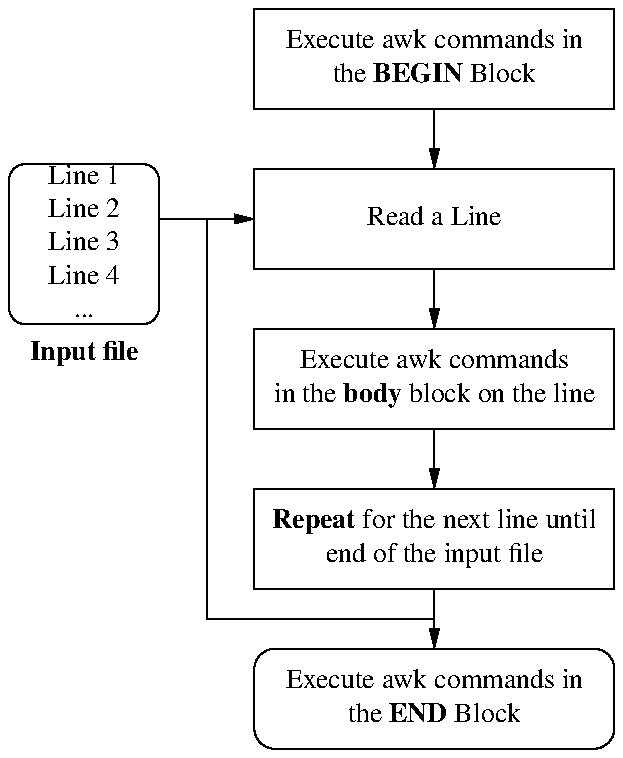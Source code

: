.PS
A: box ht 0.8 rad 0.08 "Line 1" "Line 2" "Line 3" "Line 4" "..."
INFILE: "\fBInput file\fP" with .n at A.s - (0,0.15)
B: box width 1.8 "Read a Line" with .nw at A.ne + (0.5,0)
C: box width 1.8 "Execute awk commands" "in the \fBbody\fP block on the line" at B - (0,0.8)
D: box width 1.8 "\fBRepeat\fP for the next line until" "end of the input file" at C - (0,0.8)
E: box width 1.8 rad 0.1 "Execute awk commands in" "the \fBEND\fP Block" at D - (0,0.8)
F: box width 1.8 "Execute awk commands in" "the \fBBEGIN\fP Block" at B + (0,0.8)

L1: line chop 0.01 chop 0.9 from 1st box at 1/3 <A.e,A.ne> to B ->

L2: line down from B to C -> chop
L3: arrow down from C to D chop
L4: arrow down from D to E chop

L5: line down 2 from L1 .center
L6: line right from L5.end to L4.center
L7: arrow  from F.s to B.n
.PE
